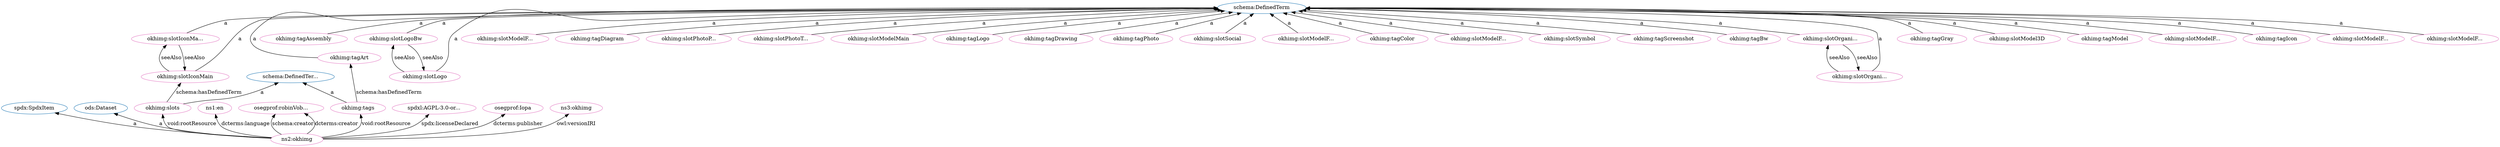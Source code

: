 digraph G {
  rankdir=BT
  node[height=.3]
"http://spdx.org/rdf/terms#SpdxItem" [fillcolor="#1f77b4" color="#1f77b4" label="spdx:SpdxItem"]
"http://schema.org/DefinedTermSet" [fillcolor="#1f77b4" color="#1f77b4" label="schema:DefinedTer..."]
"http://schema.org/DefinedTerm" [fillcolor="#1f77b4" color="#1f77b4" label="schema:DefinedTerm"]
"http://w3id.org/oseg/ont/ods#Dataset" [fillcolor="#1f77b4" color="#1f77b4" label="ods:Dataset"]
"http://w3id.org/oseg/ont/okhimg#slotIconMain" [fillcolor="#e377c2" color="#e377c2" label="okhimg:slotIconMain"]
"http://w3id.org/oseg/ont/okhimg#tagAssembly" [fillcolor="#e377c2" color="#e377c2" label="okhimg:tagAssembly"]
"http://w3id.org/oseg/ont/okhimg#slots" [fillcolor="#e377c2" color="#e377c2" label="okhimg:slots"]
"http://w3id.org/oseg/ont/okhimg#tagArt" [fillcolor="#e377c2" color="#e377c2" label="okhimg:tagArt"]
"http://w3id.org/oseg/ont/okhimg#slotLogo" [fillcolor="#e377c2" color="#e377c2" label="okhimg:slotLogo"]
"http://id.loc.gov/vocabulary/iso639-1/en" [fillcolor="#e377c2" color="#e377c2" label="ns1:en"]
"http://w3id.org/oseg/ont/okhimg#slotIconMainBw" [fillcolor="#e377c2" color="#e377c2" label="okhimg:slotIconMa..."]
"http://w3id.org/oseg/ont/okhimg#slotModelFromBack" [fillcolor="#e377c2" color="#e377c2" label="okhimg:slotModelF..."]
"http://w3id.org/oseg/ont/okhimg#tagDiagram" [fillcolor="#e377c2" color="#e377c2" label="okhimg:tagDiagram"]
"http://w3id.org/oseg/ont/okhimg#slotPhotoPackaging" [fillcolor="#e377c2" color="#e377c2" label="okhimg:slotPhotoP..."]
"http://w3id.org/oseg/ont/okhimg#slotPhotoThingMain" [fillcolor="#e377c2" color="#e377c2" label="okhimg:slotPhotoT..."]
"http://w3id.org/oseg/ont/okhimg#slotModelMain" [fillcolor="#e377c2" color="#e377c2" label="okhimg:slotModelMain"]
"http://w3id.org/oseg/ont/okhimg#tagLogo" [fillcolor="#e377c2" color="#e377c2" label="okhimg:tagLogo"]
"http://w3id.org/oseg/ont/okhimg#tagDrawing" [fillcolor="#e377c2" color="#e377c2" label="okhimg:tagDrawing"]
"http://w3id.org/oseg/ont/okhimg#tagPhoto" [fillcolor="#e377c2" color="#e377c2" label="okhimg:tagPhoto"]
"http://w3id.org/oseg/ont/oseg-profiles#robinVobruba" [fillcolor="#e377c2" color="#e377c2" label="osegprof:robinVob..."]
"http://w3id.org/oseg/ont/okhimg#tags" [fillcolor="#e377c2" color="#e377c2" label="okhimg:tags"]
"http://w3id.org/oseg/ont/okhimg" [fillcolor="#e377c2" color="#e377c2" label="ns2:okhimg"]
"http://w3id.org/oseg/ont/okhimg#slotSocial" [fillcolor="#e377c2" color="#e377c2" label="okhimg:slotSocial"]
"http://spdx.org/licenses/AGPL-3.0-or-later" [fillcolor="#e377c2" color="#e377c2" label="spdxl:AGPL-3.0-or..."]
"http://w3id.org/oseg/ont/okhimg#slotModelFromRight" [fillcolor="#e377c2" color="#e377c2" label="okhimg:slotModelF..."]
"http://w3id.org/oseg/ont/okhimg#tagColor" [fillcolor="#e377c2" color="#e377c2" label="okhimg:tagColor"]
"http://w3id.org/oseg/ont/okhimg#slotModelFromBelow" [fillcolor="#e377c2" color="#e377c2" label="okhimg:slotModelF..."]
"http://w3id.org/oseg/ont/okhimg#slotSymbol" [fillcolor="#e377c2" color="#e377c2" label="okhimg:slotSymbol"]
"http://w3id.org/oseg/ont/okhimg#tagScreenshot" [fillcolor="#e377c2" color="#e377c2" label="okhimg:tagScreenshot"]
"http://w3id.org/oseg/ont/okhimg#tagBw" [fillcolor="#e377c2" color="#e377c2" label="okhimg:tagBw"]
"http://w3id.org/oseg/ont/okhimg#slotOrganizationLogoBw" [fillcolor="#e377c2" color="#e377c2" label="okhimg:slotOrgani..."]
"http://w3id.org/oseg/ont/okhimg#tagGray" [fillcolor="#e377c2" color="#e377c2" label="okhimg:tagGray"]
"http://w3id.org/oseg/ont/okhimg#slotModel3D" [fillcolor="#e377c2" color="#e377c2" label="okhimg:slotModel3D"]
"http://w3id.org/oseg/ont/okhimg#tagModel" [fillcolor="#e377c2" color="#e377c2" label="okhimg:tagModel"]
"http://w3id.org/oseg/ont/okhimg#slotModelFromFront" [fillcolor="#e377c2" color="#e377c2" label="okhimg:slotModelF..."]
"http://w3id.org/oseg/ont/okhimg#slotLogoBw" [fillcolor="#e377c2" color="#e377c2" label="okhimg:slotLogoBw"]
"http://w3id.org/oseg/ont/okhimg#tagIcon" [fillcolor="#e377c2" color="#e377c2" label="okhimg:tagIcon"]
"http://w3id.org/oseg/ont/okhimg#slotOrganizationLogo" [fillcolor="#e377c2" color="#e377c2" label="okhimg:slotOrgani..."]
"http://w3id.org/oseg/ont/okhimg#slotModelFromAbove" [fillcolor="#e377c2" color="#e377c2" label="okhimg:slotModelF..."]
"http://w3id.org/oseg/ont/oseg-profiles#Iopa" [fillcolor="#e377c2" color="#e377c2" label="osegprof:Iopa"]
"http://w3id.org/oseg/ont/okhimg#slotModelFromLeft" [fillcolor="#e377c2" color="#e377c2" label="okhimg:slotModelF..."]
"http://w3id.org/oseg/ont/0.1.0/okhimg" [fillcolor="#e377c2" color="#e377c2" label="ns3:okhimg"]
  "http://w3id.org/oseg/ont/okhimg#slotIconMain" -> "http://schema.org/DefinedTerm" [label="a"]
  "http://w3id.org/oseg/ont/okhimg#tagAssembly" -> "http://schema.org/DefinedTerm" [label="a"]
  "http://w3id.org/oseg/ont/okhimg#slots" -> "http://schema.org/DefinedTermSet" [label="a"]
  "http://w3id.org/oseg/ont/okhimg#tagArt" -> "http://schema.org/DefinedTerm" [label="a"]
  "http://w3id.org/oseg/ont/okhimg#slotLogoBw" -> "http://w3id.org/oseg/ont/okhimg#slotLogo" [label="seeAlso"]
  "http://w3id.org/oseg/ont/okhimg" -> "http://id.loc.gov/vocabulary/iso639-1/en" [label="dcterms:language"]
  "http://w3id.org/oseg/ont/okhimg#slotIconMainBw" -> "http://schema.org/DefinedTerm" [label="a"]
  "http://w3id.org/oseg/ont/okhimg#slotModelFromBack" -> "http://schema.org/DefinedTerm" [label="a"]
  "http://w3id.org/oseg/ont/okhimg#tagDiagram" -> "http://schema.org/DefinedTerm" [label="a"]
  "http://w3id.org/oseg/ont/okhimg#slotIconMain" -> "http://w3id.org/oseg/ont/okhimg#slotIconMainBw" [label="seeAlso"]
  "http://w3id.org/oseg/ont/okhimg#slotPhotoPackaging" -> "http://schema.org/DefinedTerm" [label="a"]
  "http://w3id.org/oseg/ont/okhimg" -> "http://w3id.org/oseg/ont/okhimg#slots" [label="void:rootResource"]
  "http://w3id.org/oseg/ont/okhimg#slotPhotoThingMain" -> "http://schema.org/DefinedTerm" [label="a"]
  "http://w3id.org/oseg/ont/okhimg#slotModelMain" -> "http://schema.org/DefinedTerm" [label="a"]
  "http://w3id.org/oseg/ont/okhimg#tagLogo" -> "http://schema.org/DefinedTerm" [label="a"]
  "http://w3id.org/oseg/ont/okhimg#tagDrawing" -> "http://schema.org/DefinedTerm" [label="a"]
  "http://w3id.org/oseg/ont/okhimg#tagPhoto" -> "http://schema.org/DefinedTerm" [label="a"]
  "http://w3id.org/oseg/ont/okhimg" -> "http://w3id.org/oseg/ont/oseg-profiles#robinVobruba" [label="schema:creator"]
  "http://w3id.org/oseg/ont/okhimg#slots" -> "http://w3id.org/oseg/ont/okhimg#slotIconMain" [label="schema:hasDefinedTerm"]
  "http://w3id.org/oseg/ont/okhimg" -> "http://w3id.org/oseg/ont/okhimg#tags" [label="void:rootResource"]
  "http://w3id.org/oseg/ont/okhimg#tags" -> "http://w3id.org/oseg/ont/okhimg#tagArt" [label="schema:hasDefinedTerm"]
  "http://w3id.org/oseg/ont/okhimg" -> "http://w3id.org/oseg/ont/ods#Dataset" [label="a"]
  "http://w3id.org/oseg/ont/okhimg#slotSocial" -> "http://schema.org/DefinedTerm" [label="a"]
  "http://w3id.org/oseg/ont/okhimg" -> "http://spdx.org/licenses/AGPL-3.0-or-later" [label="spdx:licenseDeclared"]
  "http://w3id.org/oseg/ont/okhimg#slotModelFromRight" -> "http://schema.org/DefinedTerm" [label="a"]
  "http://w3id.org/oseg/ont/okhimg#tagColor" -> "http://schema.org/DefinedTerm" [label="a"]
  "http://w3id.org/oseg/ont/okhimg#slotModelFromBelow" -> "http://schema.org/DefinedTerm" [label="a"]
  "http://w3id.org/oseg/ont/okhimg#slotSymbol" -> "http://schema.org/DefinedTerm" [label="a"]
  "http://w3id.org/oseg/ont/okhimg#tagScreenshot" -> "http://schema.org/DefinedTerm" [label="a"]
  "http://w3id.org/oseg/ont/okhimg#tagBw" -> "http://schema.org/DefinedTerm" [label="a"]
  "http://w3id.org/oseg/ont/okhimg#slotOrganizationLogo" -> "http://w3id.org/oseg/ont/okhimg#slotOrganizationLogoBw" [label="seeAlso"]
  "http://w3id.org/oseg/ont/okhimg#tagGray" -> "http://schema.org/DefinedTerm" [label="a"]
  "http://w3id.org/oseg/ont/okhimg#slotModel3D" -> "http://schema.org/DefinedTerm" [label="a"]
  "http://w3id.org/oseg/ont/okhimg#slotOrganizationLogoBw" -> "http://schema.org/DefinedTerm" [label="a"]
  "http://w3id.org/oseg/ont/okhimg" -> "http://w3id.org/oseg/ont/oseg-profiles#robinVobruba" [label="dcterms:creator"]
  "http://w3id.org/oseg/ont/okhimg#tagModel" -> "http://schema.org/DefinedTerm" [label="a"]
  "http://w3id.org/oseg/ont/okhimg#slotIconMainBw" -> "http://w3id.org/oseg/ont/okhimg#slotIconMain" [label="seeAlso"]
  "http://w3id.org/oseg/ont/okhimg#slotModelFromFront" -> "http://schema.org/DefinedTerm" [label="a"]
  "http://w3id.org/oseg/ont/okhimg#slotLogo" -> "http://w3id.org/oseg/ont/okhimg#slotLogoBw" [label="seeAlso"]
  "http://w3id.org/oseg/ont/okhimg#tagIcon" -> "http://schema.org/DefinedTerm" [label="a"]
  "http://w3id.org/oseg/ont/okhimg#slotLogoBw" -> "http://schema.org/DefinedTerm" [label="a"]
  "http://w3id.org/oseg/ont/okhimg#slotLogo" -> "http://schema.org/DefinedTerm" [label="a"]
  "http://w3id.org/oseg/ont/okhimg#slotOrganizationLogo" -> "http://schema.org/DefinedTerm" [label="a"]
  "http://w3id.org/oseg/ont/okhimg#slotModelFromAbove" -> "http://schema.org/DefinedTerm" [label="a"]
  "http://w3id.org/oseg/ont/okhimg" -> "http://w3id.org/oseg/ont/oseg-profiles#Iopa" [label="dcterms:publisher"]
  "http://w3id.org/oseg/ont/okhimg#slotOrganizationLogoBw" -> "http://w3id.org/oseg/ont/okhimg#slotOrganizationLogo" [label="seeAlso"]
  "http://w3id.org/oseg/ont/okhimg" -> "http://spdx.org/rdf/terms#SpdxItem" [label="a"]
  "http://w3id.org/oseg/ont/okhimg#slotModelFromLeft" -> "http://schema.org/DefinedTerm" [label="a"]
  "http://w3id.org/oseg/ont/okhimg" -> "http://w3id.org/oseg/ont/0.1.0/okhimg" [label="owl:versionIRI"]
  "http://w3id.org/oseg/ont/okhimg#tags" -> "http://schema.org/DefinedTermSet" [label="a"]
}
